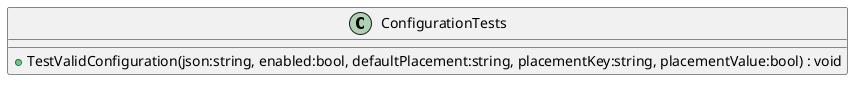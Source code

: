 @startuml
class ConfigurationTests {
    + TestValidConfiguration(json:string, enabled:bool, defaultPlacement:string, placementKey:string, placementValue:bool) : void
}
@enduml
